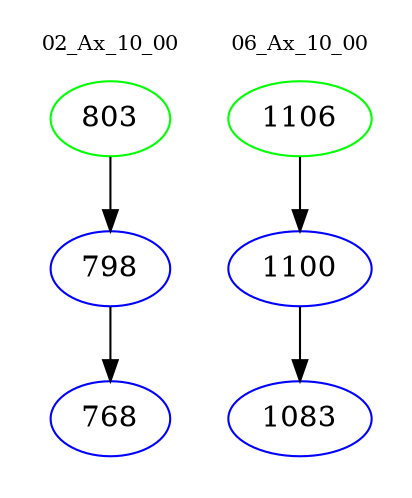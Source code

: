 digraph{
subgraph cluster_0 {
color = white
label = "02_Ax_10_00";
fontsize=10;
T0_803 [label="803", color="green"]
T0_803 -> T0_798 [color="black"]
T0_798 [label="798", color="blue"]
T0_798 -> T0_768 [color="black"]
T0_768 [label="768", color="blue"]
}
subgraph cluster_1 {
color = white
label = "06_Ax_10_00";
fontsize=10;
T1_1106 [label="1106", color="green"]
T1_1106 -> T1_1100 [color="black"]
T1_1100 [label="1100", color="blue"]
T1_1100 -> T1_1083 [color="black"]
T1_1083 [label="1083", color="blue"]
}
}
